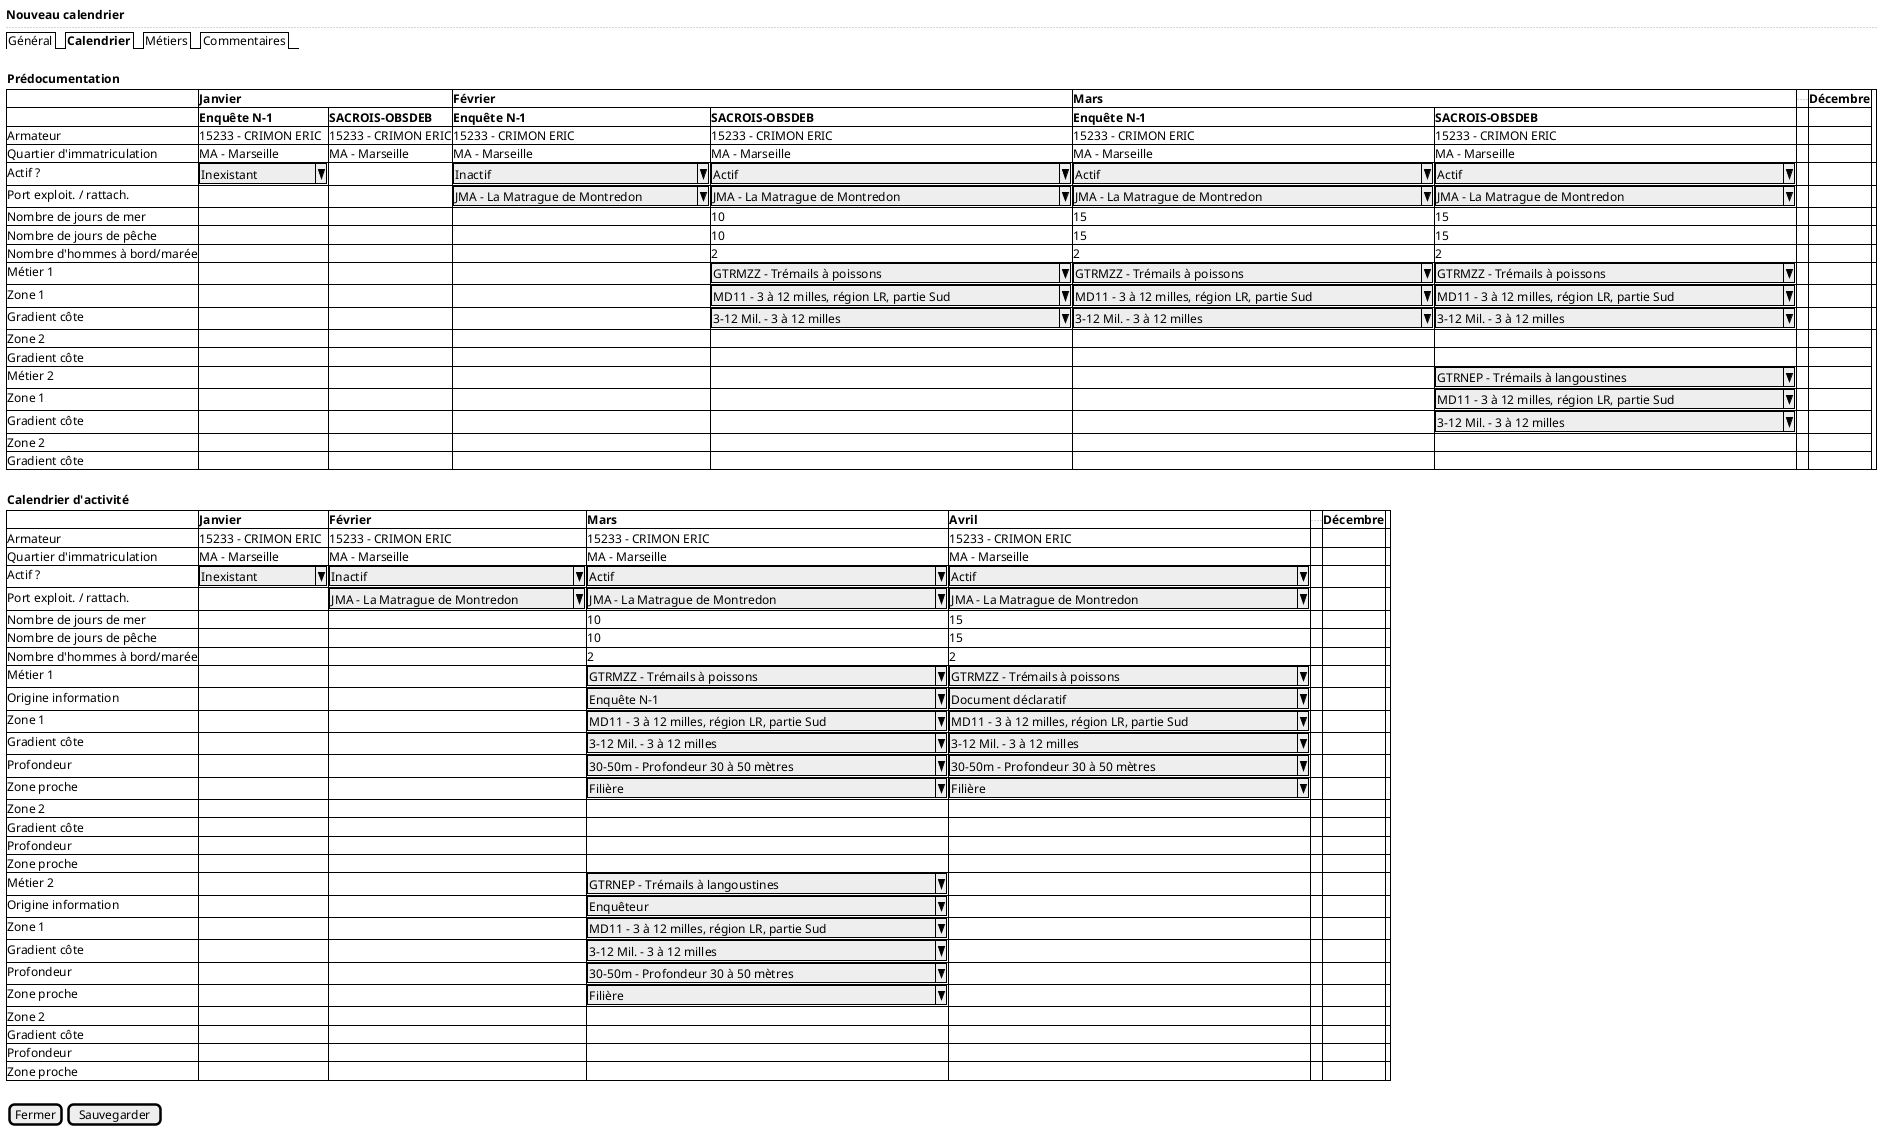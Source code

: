 @startsalt
{
  <b>Nouveau calendrier
  ..
  {/ Général | <b>Calendrier | Métiers | Commentaires }
  .

  {<b>Prédocumentation}
  	{#
     . | <b>Janvier | * | <b>Février | * | <b>Mars | * | ... | <b>Décembre
     . | <b>Enquête N-1 | <b>SACROIS-OBSDEB | <b>Enquête N-1 | <b>SACROIS-OBSDEB | <b>Enquête N-1 | <b>SACROIS-OBSDEB | . | .
     Armateur | 15233 - CRIMON ERIC | 15233 - CRIMON ERIC | 15233 - CRIMON ERIC | 15233 - CRIMON ERIC | 15233 - CRIMON ERIC | 15233 - CRIMON ERIC | . | .
     Quartier d'immatriculation | MA - Marseille | MA - Marseille | MA - Marseille | MA - Marseille | MA - Marseille | MA - Marseille | . | .
     Actif ? | ^Inexistant    ^ | . | ^Inactif                       ^ | ^Actif                                      ^ | ^Actif                                      ^ | ^Actif                                      ^ | . | . | .
     Port exploit. / rattach. | . | . | ^JMA - La Matrague de Montredon^| ^JMA - La Matrague de Montredon             ^ | ^JMA - La Matrague de Montredon             ^| ^JMA - La Matrague de Montredon             ^ | . | .
     Nombre de jours de mer | . | . | . | 10 | 15 | 15 | . | . | .
     Nombre de jours de pêche | . | . | . | 10 | 15 | 15 |. | . | .
     Nombre d'hommes à bord/marée | . | . | . | 2 | 2 | 2 | . | . | .
     Métier 1 | . | . | .| ^GTRMZZ - Trémails à poissons               ^ | ^GTRMZZ - Trémails à poissons               ^ | ^GTRMZZ - Trémails à poissons               ^ | . | . | .
     Zone 1 | . | . | .| ^MD11 - 3 à 12 milles, région LR, partie Sud^| ^MD11 - 3 à 12 milles, région LR, partie Sud^ | ^MD11 - 3 à 12 milles, région LR, partie Sud^ | . | . | .
     Gradient côte | . | . | .| ^3-12 Mil. - 3 à 12 milles                  ^ | ^3-12 Mil. - 3 à 12 milles                  ^ | ^3-12 Mil. - 3 à 12 milles                  ^ | . | . | .
     Zone 2 | . | . | . | . | . | . | . | .
     Gradient côte | . | . | . | . | . | . | . | .
     Métier 2 | . | . | . | . | . | ^GTRNEP - Trémails à langoustines           ^  | . | .
     Zone 1 | . | . | . | . | . | ^MD11 - 3 à 12 milles, région LR, partie Sud^ | . | .
     Gradient côte | . | . | . | . | . | ^3-12 Mil. - 3 à 12 milles                  ^ | . | .
     Zone 2 | . | . | . | . | . | . | . | .
     Gradient côte | . | . | . | . | . | . | . | .
     }
     .

  {<b>Calendrier d'activité}
	{#
     . | <b>Janvier | <b>Février | <b>Mars | <b>Avril| ... | <b>Décembre
     Armateur | 15233 - CRIMON ERIC | 15233 - CRIMON ERIC | 15233 - CRIMON ERIC | 15233 - CRIMON ERIC | . | . | .
     Quartier d'immatriculation | MA - Marseille | MA - Marseille | MA - Marseille | MA - Marseille | . | . | .
     Actif ? | ^Inexistant    ^| ^Inactif                       ^| ^Actif                                      ^ | ^Actif                                      ^| . | . | .
     Port exploit. / rattach. | . | ^JMA - La Matrague de Montredon^ | ^JMA - La Matrague de Montredon             ^ | ^JMA - La Matrague de Montredon             ^| . | . | .
     Nombre de jours de mer | . | . | 10 | 15 | . | . | .
     Nombre de jours de pêche | . | . | 10 | 15 | . | . | .
     Nombre d'hommes à bord/marée | . | . | 2 | 2 | . | . | .
     Métier 1 | . | . | ^GTRMZZ - Trémails à poissons               ^ | ^GTRMZZ - Trémails à poissons               ^ | . | . | .
     Origine information | . | . | ^Enquête N-1                                ^ | ^Document déclaratif                        ^ | . | . | .
     Zone 1 | . | . | ^MD11 - 3 à 12 milles, région LR, partie Sud^| ^MD11 - 3 à 12 milles, région LR, partie Sud^ | . | . | .
     Gradient côte | . | . | ^3-12 Mil. - 3 à 12 milles                  ^| ^3-12 Mil. - 3 à 12 milles                  ^ | . | . | .
     Profondeur | . | . | ^30-50m - Profondeur 30 à 50 mètres         ^ | ^30-50m - Profondeur 30 à 50 mètres         ^ | . | . | .
     Zone proche | . | . | ^Filière                                    ^ | ^Filière                                    ^ | . | . | .
     Zone 2 | . | . | . | . | . | .
     Gradient côte | . | . | . | . | . | . | .
     Profondeur | . | . | . | . | . | . | .
     Zone proche | . | . | . | . | . | . | .
     Métier 2 | . | . | ^GTRNEP - Trémails à langoustines           ^ | . | . | . | .
     Origine information | . | . | ^Enquêteur                                  ^ | . | . | . | .
     Zone 1 | . | . | ^MD11 - 3 à 12 milles, région LR, partie Sud^|.| . | . | .
     Gradient côte | . | . | ^3-12 Mil. - 3 à 12 milles                  ^|.| . | . | .
     Profondeur | . | . | ^30-50m - Profondeur 30 à 50 mètres         ^|.| . | . | .
     Zone proche | . | . | ^Filière                                    ^|.| . | . | .
     Zone 2 | . | . | . | . | . | . | .
     Gradient côte | . | . | . | . | . | . | .
     Profondeur | . | . | . | . | . | . | .
     Zone proche | . | . | . | . | . | . | .
    }
    .

  { [Fermer] | [Sauvegarder] }
}
@endsalt
